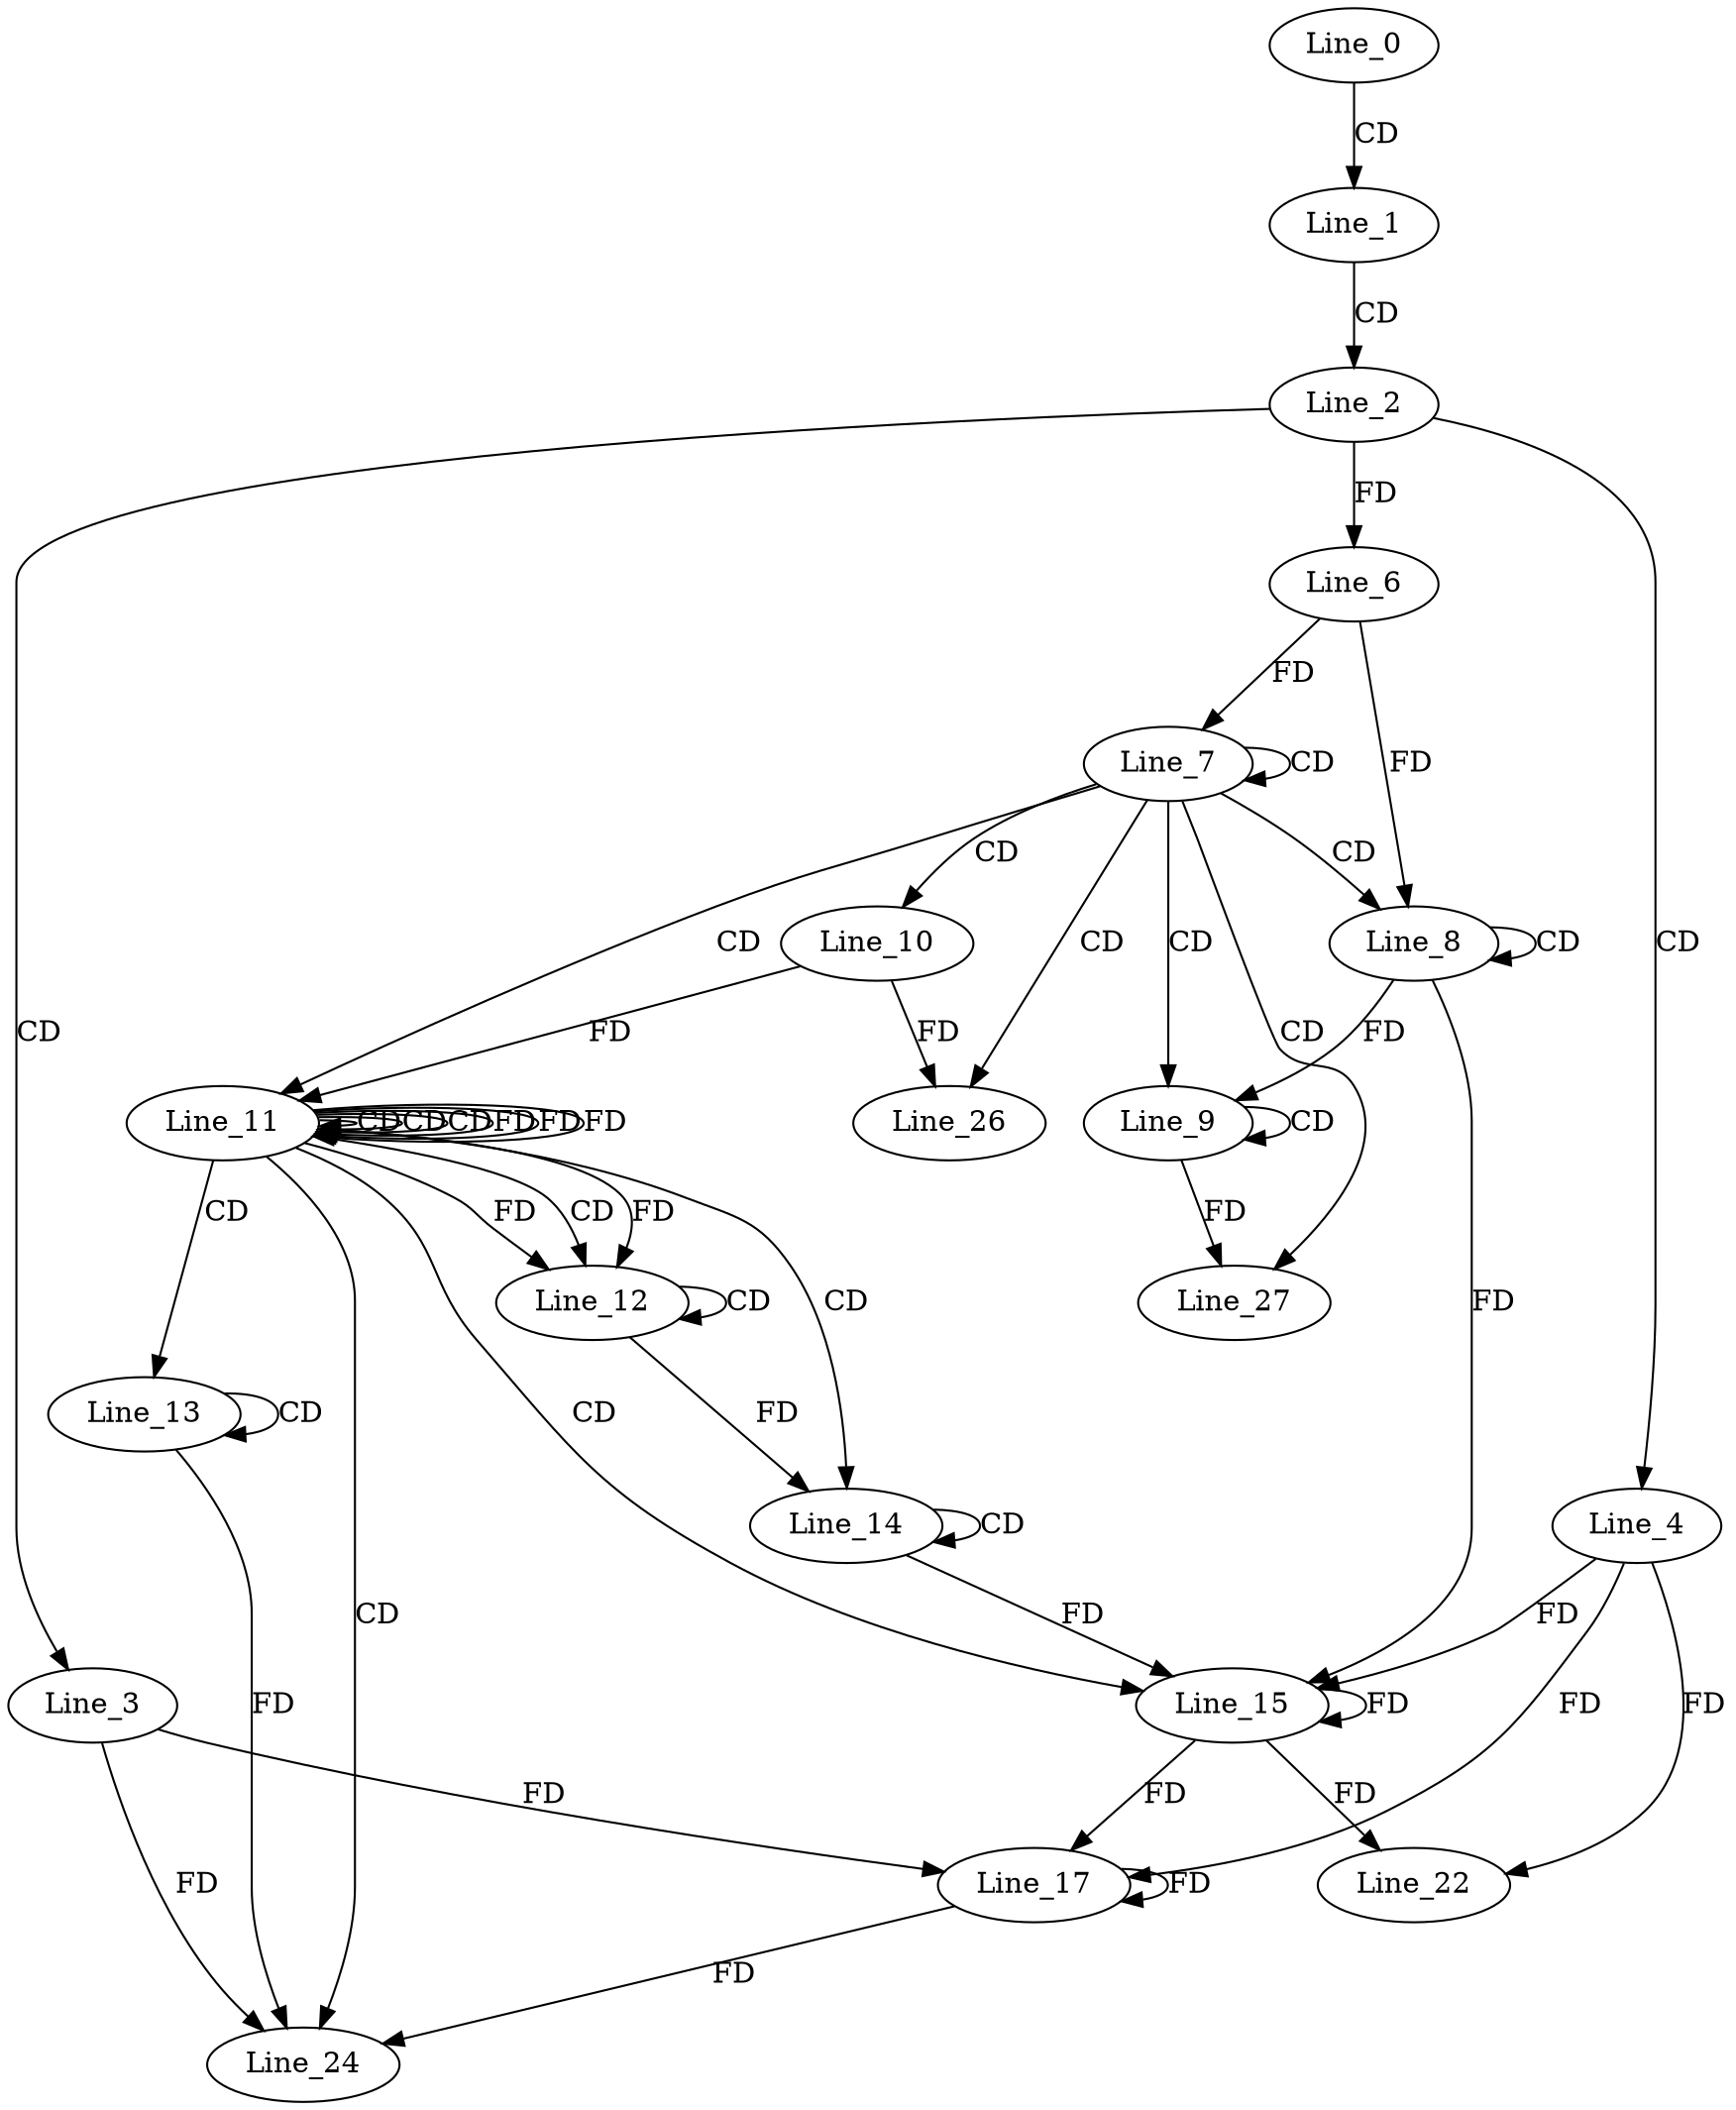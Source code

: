 digraph G {
  Line_0;
  Line_1;
  Line_2;
  Line_3;
  Line_4;
  Line_6;
  Line_7;
  Line_7;
  Line_6;
  Line_8;
  Line_8;
  Line_9;
  Line_9;
  Line_10;
  Line_11;
  Line_11;
  Line_11;
  Line_11;
  Line_11;
  Line_12;
  Line_12;
  Line_13;
  Line_13;
  Line_14;
  Line_14;
  Line_14;
  Line_14;
  Line_15;
  Line_15;
  Line_15;
  Line_17;
  Line_17;
  Line_22;
  Line_24;
  Line_26;
  Line_27;
  Line_0 -> Line_1 [ label="CD" ];
  Line_1 -> Line_2 [ label="CD" ];
  Line_2 -> Line_3 [ label="CD" ];
  Line_2 -> Line_4 [ label="CD" ];
  Line_2 -> Line_6 [ label="FD" ];
  Line_7 -> Line_7 [ label="CD" ];
  Line_6 -> Line_7 [ label="FD" ];
  Line_7 -> Line_8 [ label="CD" ];
  Line_8 -> Line_8 [ label="CD" ];
  Line_6 -> Line_8 [ label="FD" ];
  Line_7 -> Line_9 [ label="CD" ];
  Line_9 -> Line_9 [ label="CD" ];
  Line_8 -> Line_9 [ label="FD" ];
  Line_7 -> Line_10 [ label="CD" ];
  Line_7 -> Line_11 [ label="CD" ];
  Line_11 -> Line_11 [ label="CD" ];
  Line_11 -> Line_11 [ label="CD" ];
  Line_11 -> Line_11 [ label="CD" ];
  Line_10 -> Line_11 [ label="FD" ];
  Line_11 -> Line_11 [ label="FD" ];
  Line_11 -> Line_12 [ label="CD" ];
  Line_12 -> Line_12 [ label="CD" ];
  Line_11 -> Line_12 [ label="FD" ];
  Line_11 -> Line_12 [ label="FD" ];
  Line_11 -> Line_13 [ label="CD" ];
  Line_13 -> Line_13 [ label="CD" ];
  Line_11 -> Line_14 [ label="CD" ];
  Line_14 -> Line_14 [ label="CD" ];
  Line_12 -> Line_14 [ label="FD" ];
  Line_11 -> Line_15 [ label="CD" ];
  Line_15 -> Line_15 [ label="FD" ];
  Line_4 -> Line_15 [ label="FD" ];
  Line_14 -> Line_15 [ label="FD" ];
  Line_8 -> Line_15 [ label="FD" ];
  Line_17 -> Line_17 [ label="FD" ];
  Line_3 -> Line_17 [ label="FD" ];
  Line_15 -> Line_17 [ label="FD" ];
  Line_4 -> Line_17 [ label="FD" ];
  Line_15 -> Line_22 [ label="FD" ];
  Line_4 -> Line_22 [ label="FD" ];
  Line_11 -> Line_24 [ label="CD" ];
  Line_17 -> Line_24 [ label="FD" ];
  Line_3 -> Line_24 [ label="FD" ];
  Line_13 -> Line_24 [ label="FD" ];
  Line_7 -> Line_26 [ label="CD" ];
  Line_10 -> Line_26 [ label="FD" ];
  Line_7 -> Line_27 [ label="CD" ];
  Line_9 -> Line_27 [ label="FD" ];
  Line_11 -> Line_11 [ label="FD" ];
  Line_11 -> Line_11 [ label="FD" ];
}
